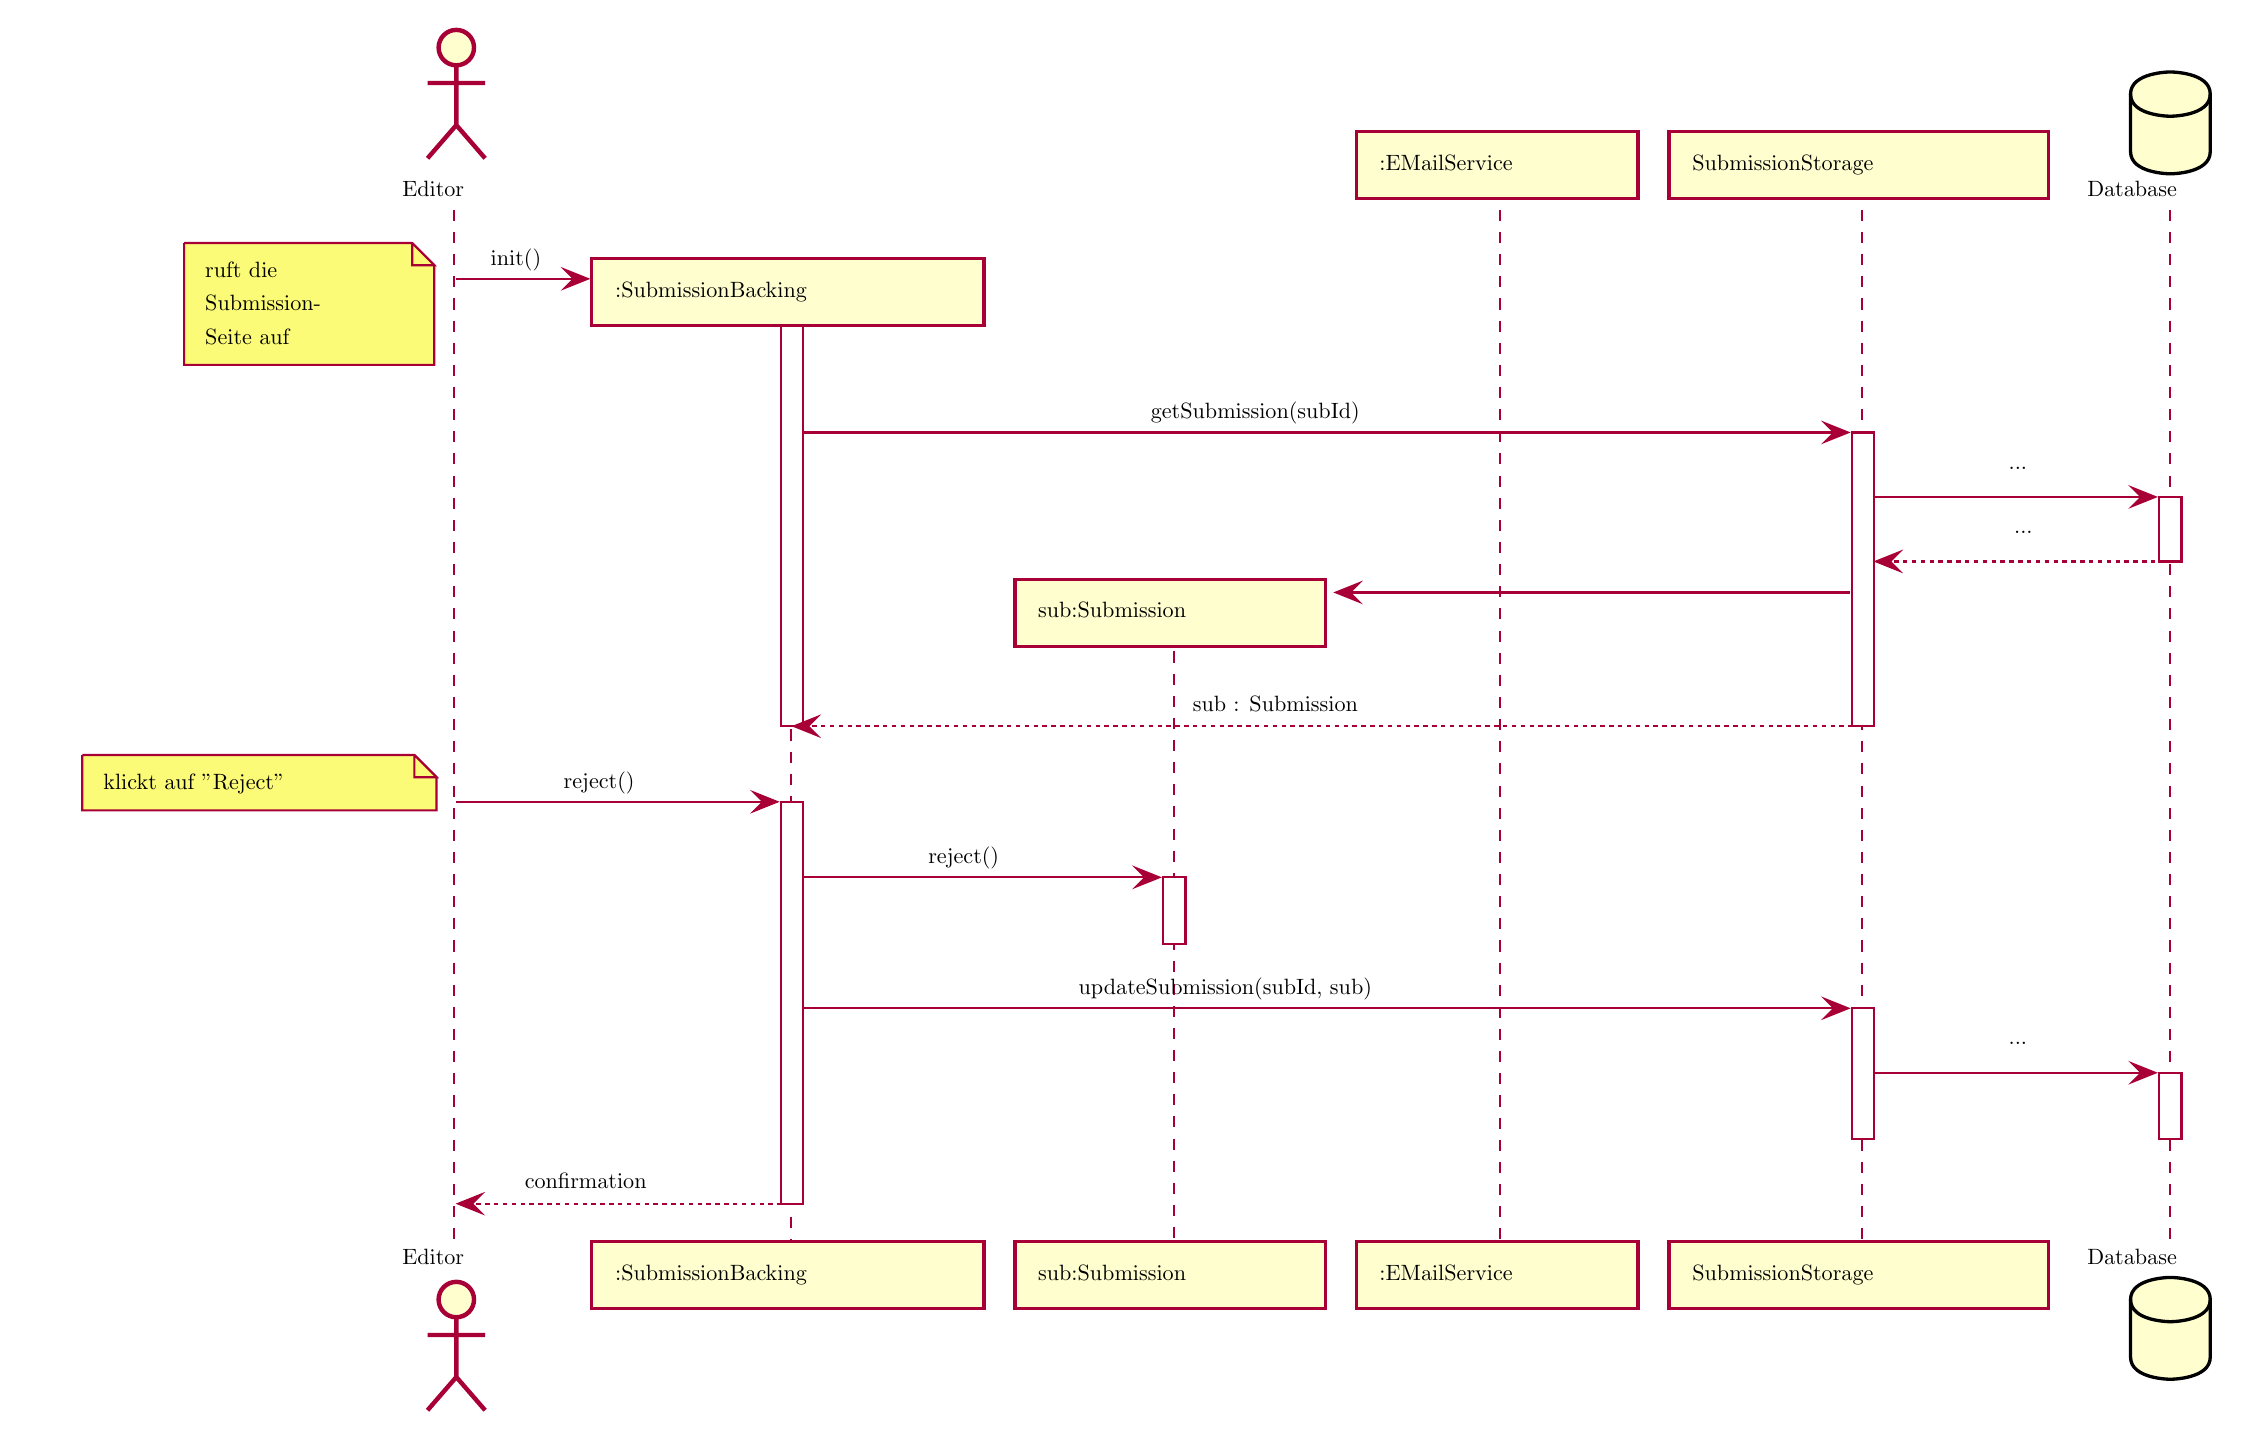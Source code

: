% generated by Plantuml 1.202.11      
\definecolor{plantucolor0000}{RGB}{255,255,255}
\definecolor{plantucolor0001}{RGB}{168,0,54}
\definecolor{plantucolor0002}{RGB}{0,0,0}
\definecolor{plantucolor0003}{RGB}{254,254,206}
\definecolor{plantucolor0004}{RGB}{251,251,119}
\scalebox{0.8}{
\begin{tikzpicture}[yscale=-1
,pstyle0/.style={color=plantucolor0001,fill=white,line width=1.0pt}
,pstyle1/.style={color=plantucolor0001,line width=1.0pt,dash pattern=on 5.0pt off 5.0pt}
,pstyle2/.style={color=plantucolor0001,fill=plantucolor0003,line width=2.0pt}
,pstyle3/.style={color=plantucolor0001,line width=2.0pt}
,pstyle4/.style={color=plantucolor0001,fill=plantucolor0003,line width=1.5pt}
,pstyle5/.style={color=black,fill=plantucolor0003,line width=1.5pt}
,pstyle6/.style={color=black,line width=1.5pt}
,pstyle7/.style={color=plantucolor0001,fill=plantucolor0001,line width=1.0pt}
,pstyle8/.style={color=plantucolor0001,line width=1.0pt}
,pstyle9/.style={color=plantucolor0001,fill=plantucolor0004,line width=1.0pt}
,pstyle10/.style={color=plantucolor0001,line width=1.0pt,dash pattern=on 2.0pt off 2.0pt}
]
\draw[pstyle0] (320.682pt,129.43pt) rectangle (330.682pt,321.523pt);
\draw[pstyle0] (320.682pt,355.656pt) rectangle (330.682pt,537.188pt);
\draw[pstyle0] (493.309pt,389.789pt) rectangle (503.309pt,419.789pt);
\draw[pstyle0] (804.402pt,188.828pt) rectangle (814.402pt,321.523pt);
\draw[pstyle0] (804.402pt,448.922pt) rectangle (814.402pt,508.055pt);
\draw[pstyle0] (943.167pt,217.961pt) rectangle (953.167pt,247.094pt);
\draw[pstyle0] (943.167pt,478.055pt) rectangle (953.167pt,508.055pt);
\draw[pstyle1] (173pt,88.297pt) -- (173pt,555.188pt);
\draw[pstyle1] (325.146pt,142.996pt) -- (325.146pt,555.188pt);
\draw[pstyle1] (498.218pt,287.742pt) -- (498.218pt,555.188pt);
\draw[pstyle1] (645.4pt,88.297pt) -- (645.4pt,555.188pt);
\draw[pstyle1] (808.714pt,88.297pt) -- (808.714pt,555.188pt);
\draw[pstyle1] (948.09pt,88.297pt) -- (948.09pt,555.188pt);
\node at (146pt,72pt)[below right,color=black]{Editor};
\draw[pstyle2] (173.946pt,15pt) ellipse (8pt and 8pt);
\draw[pstyle3] (173.946pt,23pt) -- (173.946pt,50pt)(160.946pt,31pt) -- (186.946pt,31pt)(173.946pt,50pt) -- (160.946pt,65pt)(173.946pt,50pt) -- (186.946pt,65pt);
\node at (146pt,554.188pt)[below right,color=black]{Editor};
\draw[pstyle2] (173.946pt,580.484pt) ellipse (8pt and 8pt);
\draw[pstyle3] (173.946pt,588.484pt) -- (173.946pt,615.484pt)(160.946pt,596.484pt) -- (186.946pt,596.484pt)(173.946pt,615.484pt) -- (160.946pt,630.484pt)(173.946pt,615.484pt) -- (186.946pt,630.484pt);
\draw[pstyle4] (235.145pt,554.188pt) rectangle (412.218pt,584.484pt);
\node at (242.145pt,561.188pt)[below right,color=black]{:SubmissionBacking};
\draw[pstyle4] (426.218pt,554.188pt) rectangle (566.4pt,584.484pt);
\node at (433.218pt,561.188pt)[below right,color=black]{sub:Submission};
\draw[pstyle4] (580.4pt,53pt) rectangle (707.714pt,83.297pt);
\node at (587.4pt,60pt)[below right,color=black]{:EMailService};
\draw[pstyle4] (580.4pt,554.188pt) rectangle (707.714pt,584.484pt);
\node at (587.4pt,561.188pt)[below right,color=black]{:EMailService};
\draw[pstyle4] (721.714pt,53pt) rectangle (893.09pt,83.297pt);
\node at (728.714pt,60pt)[below right,color=black]{SubmissionStorage};
\draw[pstyle4] (721.714pt,554.188pt) rectangle (893.09pt,584.484pt);
\node at (728.714pt,561.188pt)[below right,color=black]{SubmissionStorage};
\node at (907.09pt,72pt)[below right,color=black]{Database};
\draw[pstyle5] (930.167pt,36pt) ..controls (930.167pt,26pt) and (948.167pt,26pt) .. (948.167pt,26pt) ..controls (948.167pt,26pt) and (966.167pt,26pt) .. (966.167pt,36pt) -- (966.167pt,62pt) ..controls (966.167pt,72pt) and (948.167pt,72pt) .. (948.167pt,72pt) ..controls (948.167pt,72pt) and (930.167pt,72pt) .. (930.167pt,62pt) -- (930.167pt,36pt);
\draw[pstyle6] (930.167pt,36pt) ..controls (930.167pt,46pt) and (948.167pt,46pt) .. (948.167pt,46pt) ..controls (948.167pt,46pt) and (966.167pt,46pt) .. (966.167pt,36pt);
\node at (907.09pt,554.188pt)[below right,color=black]{Database};
\draw[pstyle5] (930.167pt,580.484pt) ..controls (930.167pt,570.484pt) and (948.167pt,570.484pt) .. (948.167pt,570.484pt) ..controls (948.167pt,570.484pt) and (966.167pt,570.484pt) .. (966.167pt,580.484pt) -- (966.167pt,606.484pt) ..controls (966.167pt,616.484pt) and (948.167pt,616.484pt) .. (948.167pt,616.484pt) ..controls (948.167pt,616.484pt) and (930.167pt,616.484pt) .. (930.167pt,606.484pt) -- (930.167pt,580.484pt);
\draw[pstyle6] (930.167pt,580.484pt) ..controls (930.167pt,590.484pt) and (948.167pt,590.484pt) .. (948.167pt,590.484pt) ..controls (948.167pt,590.484pt) and (966.167pt,590.484pt) .. (966.167pt,580.484pt);
\draw[pstyle0] (320.682pt,129.43pt) rectangle (330.682pt,321.523pt);
\draw[pstyle0] (320.682pt,355.656pt) rectangle (330.682pt,537.188pt);
\draw[pstyle0] (493.309pt,389.789pt) rectangle (503.309pt,419.789pt);
\draw[pstyle0] (804.402pt,188.828pt) rectangle (814.402pt,321.523pt);
\draw[pstyle0] (804.402pt,448.922pt) rectangle (814.402pt,508.055pt);
\draw[pstyle0] (943.167pt,217.961pt) rectangle (953.167pt,247.094pt);
\draw[pstyle0] (943.167pt,478.055pt) rectangle (953.167pt,508.055pt);
\draw[pstyle7] (223.145pt,115.43pt) -- (233.145pt,119.43pt) -- (223.145pt,123.43pt) -- (227.145pt,119.43pt) -- cycle;
\draw[pstyle8] (173.946pt,119.43pt) -- (229.145pt,119.43pt);
\node at (185.946pt,102.297pt)[below right,color=black]{init()};
\draw[pstyle4] (235.145pt,110.348pt) rectangle (412.218pt,140.644pt);
\node at (242.145pt,117.348pt)[below right,color=black]{:SubmissionBacking};
\draw[pstyle9] (51pt,103.297pt) -- (51pt,158.297pt) -- (164pt,158.297pt) -- (164pt,113.297pt) -- (154pt,103.297pt) -- (51pt,103.297pt);
\draw[pstyle9] (154pt,103.297pt) -- (154pt,113.297pt) -- (164pt,113.297pt) -- (154pt,103.297pt);
\node at (57pt,108.297pt)[below right,color=black]{ruft die};
\node at (57pt,123.43pt)[below right,color=black]{Submission-};
\node at (57pt,138.562pt)[below right,color=black]{Seite auf};
\draw[pstyle7] (792.402pt,184.828pt) -- (802.402pt,188.828pt) -- (792.402pt,192.828pt) -- (796.402pt,188.828pt) -- cycle;
\draw[pstyle8] (330.682pt,188.828pt) -- (798.402pt,188.828pt);
\node at (484.116pt,171.695pt)[below right,color=black]{getSubmission(subId)};
\draw[pstyle7] (931.167pt,213.961pt) -- (941.167pt,217.961pt) -- (931.167pt,221.961pt) -- (935.167pt,217.961pt) -- cycle;
\draw[pstyle8] (814.402pt,217.961pt) -- (937.167pt,217.961pt);
\node at (871.585pt,200.828pt)[below right,color=black]{...};
\draw[pstyle7] (825.402pt,243.094pt) -- (815.402pt,247.094pt) -- (825.402pt,251.094pt) -- (821.402pt,247.094pt) -- cycle;
\draw[pstyle10] (819.402pt,247.094pt) -- (947.167pt,247.094pt);
\node at (874.085pt,229.961pt)[below right,color=black]{...};
\draw[pstyle7] (581.4pt,257.094pt) -- (571.4pt,261.094pt) -- (581.4pt,265.094pt) -- (577.4pt,261.094pt) -- cycle;
\draw[pstyle8] (575.4pt,261.094pt) -- (803.402pt,261.094pt);
\draw[pstyle4] (426.218pt,255.094pt) rectangle (566.4pt,285.391pt);
\node at (433.218pt,262.094pt)[below right,color=black]{sub:Submission};
\draw[pstyle7] (336.682pt,317.523pt) -- (326.682pt,321.523pt) -- (336.682pt,325.523pt) -- (332.682pt,321.523pt) -- cycle;
\draw[pstyle10] (330.682pt,321.523pt) -- (808.402pt,321.523pt);
\node at (503.069pt,304.391pt)[below right,color=black]{sub : Submission};
\draw[pstyle7] (308.682pt,351.656pt) -- (318.682pt,355.656pt) -- (308.682pt,359.656pt) -- (312.682pt,355.656pt) -- cycle;
\draw[pstyle8] (173.946pt,355.656pt) -- (314.682pt,355.656pt);
\node at (218.93pt,338.523pt)[below right,color=black]{reject()};
\draw[pstyle9] (5pt,334.523pt) -- (5pt,359.523pt) -- (165pt,359.523pt) -- (165pt,344.523pt) -- (155pt,334.523pt) -- (5pt,334.523pt);
\draw[pstyle9] (155pt,334.523pt) -- (155pt,344.523pt) -- (165pt,344.523pt) -- (155pt,334.523pt);
\node at (11pt,339.523pt)[below right,color=black]{klickt auf "Reject"};
\draw[pstyle7] (481.309pt,385.789pt) -- (491.309pt,389.789pt) -- (481.309pt,393.789pt) -- (485.309pt,389.789pt) -- cycle;
\draw[pstyle8] (330.682pt,389.789pt) -- (487.309pt,389.789pt);
\node at (383.612pt,372.656pt)[below right,color=black]{reject()};
\draw[pstyle7] (792.402pt,444.922pt) -- (802.402pt,448.922pt) -- (792.402pt,452.922pt) -- (796.402pt,448.922pt) -- cycle;
\draw[pstyle8] (330.682pt,448.922pt) -- (798.402pt,448.922pt);
\node at (451.535pt,431.789pt)[below right,color=black]{updateSubmission(subId, sub)};
\draw[pstyle7] (931.167pt,474.055pt) -- (941.167pt,478.055pt) -- (931.167pt,482.055pt) -- (935.167pt,478.055pt) -- cycle;
\draw[pstyle8] (814.402pt,478.055pt) -- (937.167pt,478.055pt);
\node at (871.585pt,460.922pt)[below right,color=black]{...};
\draw[pstyle7] (184.946pt,533.188pt) -- (174.946pt,537.188pt) -- (184.946pt,541.188pt) -- (180.946pt,537.188pt) -- cycle;
\draw[pstyle10] (178.946pt,537.188pt) -- (324.682pt,537.188pt);
\node at (201.339pt,520.055pt)[below right,color=black]{confirmation};
\end{tikzpicture}
}
